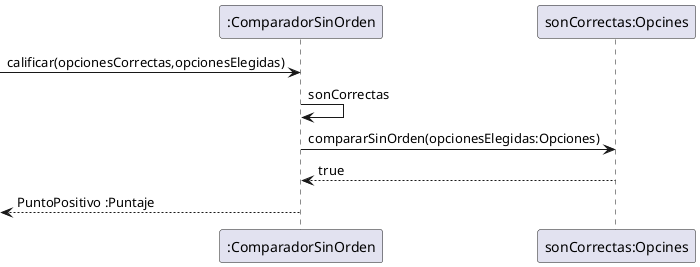 @startuml

[->":ComparadorSinOrden":calificar(opcionesCorrectas,opcionesElegidas)
":ComparadorSinOrden"->":ComparadorSinOrden":sonCorrectas
":ComparadorSinOrden"->"sonCorrectas:Opcines":compararSinOrden(opcionesElegidas:Opciones)
"sonCorrectas:Opcines"-->":ComparadorSinOrden": true
[<--":ComparadorSinOrden": PuntoPositivo :Puntaje
@enduml
